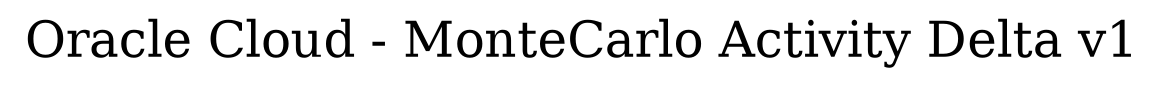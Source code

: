 digraph LexiconGraph {
graph[label="Oracle Cloud - MonteCarlo Activity Delta v1", fontsize=24]
splines=true
}
